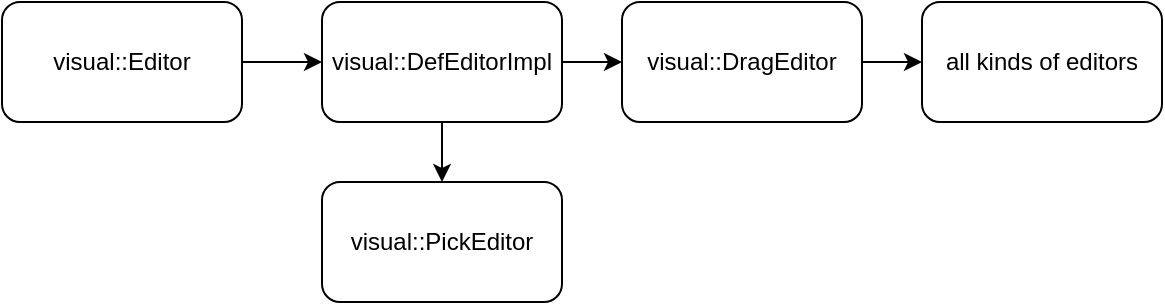 <mxfile version="24.4.13" type="github">
  <diagram name="第 1 页" id="p-eTHo3JTJvnrp08Zcws">
    <mxGraphModel dx="1434" dy="746" grid="1" gridSize="10" guides="1" tooltips="1" connect="1" arrows="1" fold="1" page="1" pageScale="1" pageWidth="827" pageHeight="1169" math="0" shadow="0">
      <root>
        <mxCell id="0" />
        <mxCell id="1" parent="0" />
        <mxCell id="hJ3luSX9rg0XJpjgN7IS-3" value="" style="edgeStyle=orthogonalEdgeStyle;rounded=0;orthogonalLoop=1;jettySize=auto;html=1;" edge="1" parent="1" source="hJ3luSX9rg0XJpjgN7IS-1" target="hJ3luSX9rg0XJpjgN7IS-2">
          <mxGeometry relative="1" as="geometry" />
        </mxCell>
        <mxCell id="hJ3luSX9rg0XJpjgN7IS-1" value="visual::Editor" style="rounded=1;whiteSpace=wrap;html=1;" vertex="1" parent="1">
          <mxGeometry x="60" y="300" width="120" height="60" as="geometry" />
        </mxCell>
        <mxCell id="hJ3luSX9rg0XJpjgN7IS-5" value="" style="edgeStyle=orthogonalEdgeStyle;rounded=0;orthogonalLoop=1;jettySize=auto;html=1;" edge="1" parent="1" source="hJ3luSX9rg0XJpjgN7IS-2" target="hJ3luSX9rg0XJpjgN7IS-4">
          <mxGeometry relative="1" as="geometry" />
        </mxCell>
        <mxCell id="hJ3luSX9rg0XJpjgN7IS-9" value="" style="edgeStyle=orthogonalEdgeStyle;rounded=0;orthogonalLoop=1;jettySize=auto;html=1;" edge="1" parent="1" source="hJ3luSX9rg0XJpjgN7IS-2" target="hJ3luSX9rg0XJpjgN7IS-8">
          <mxGeometry relative="1" as="geometry" />
        </mxCell>
        <mxCell id="hJ3luSX9rg0XJpjgN7IS-2" value="visual::DefEditorImpl" style="rounded=1;whiteSpace=wrap;html=1;" vertex="1" parent="1">
          <mxGeometry x="220" y="300" width="120" height="60" as="geometry" />
        </mxCell>
        <mxCell id="hJ3luSX9rg0XJpjgN7IS-7" value="" style="edgeStyle=orthogonalEdgeStyle;rounded=0;orthogonalLoop=1;jettySize=auto;html=1;" edge="1" parent="1" source="hJ3luSX9rg0XJpjgN7IS-4" target="hJ3luSX9rg0XJpjgN7IS-6">
          <mxGeometry relative="1" as="geometry" />
        </mxCell>
        <mxCell id="hJ3luSX9rg0XJpjgN7IS-4" value="visual::DragEditor" style="rounded=1;whiteSpace=wrap;html=1;" vertex="1" parent="1">
          <mxGeometry x="370" y="300" width="120" height="60" as="geometry" />
        </mxCell>
        <mxCell id="hJ3luSX9rg0XJpjgN7IS-6" value="all kinds of editors" style="rounded=1;whiteSpace=wrap;html=1;" vertex="1" parent="1">
          <mxGeometry x="520" y="300" width="120" height="60" as="geometry" />
        </mxCell>
        <mxCell id="hJ3luSX9rg0XJpjgN7IS-8" value="visual::PickEditor" style="rounded=1;whiteSpace=wrap;html=1;" vertex="1" parent="1">
          <mxGeometry x="220" y="390" width="120" height="60" as="geometry" />
        </mxCell>
      </root>
    </mxGraphModel>
  </diagram>
</mxfile>
